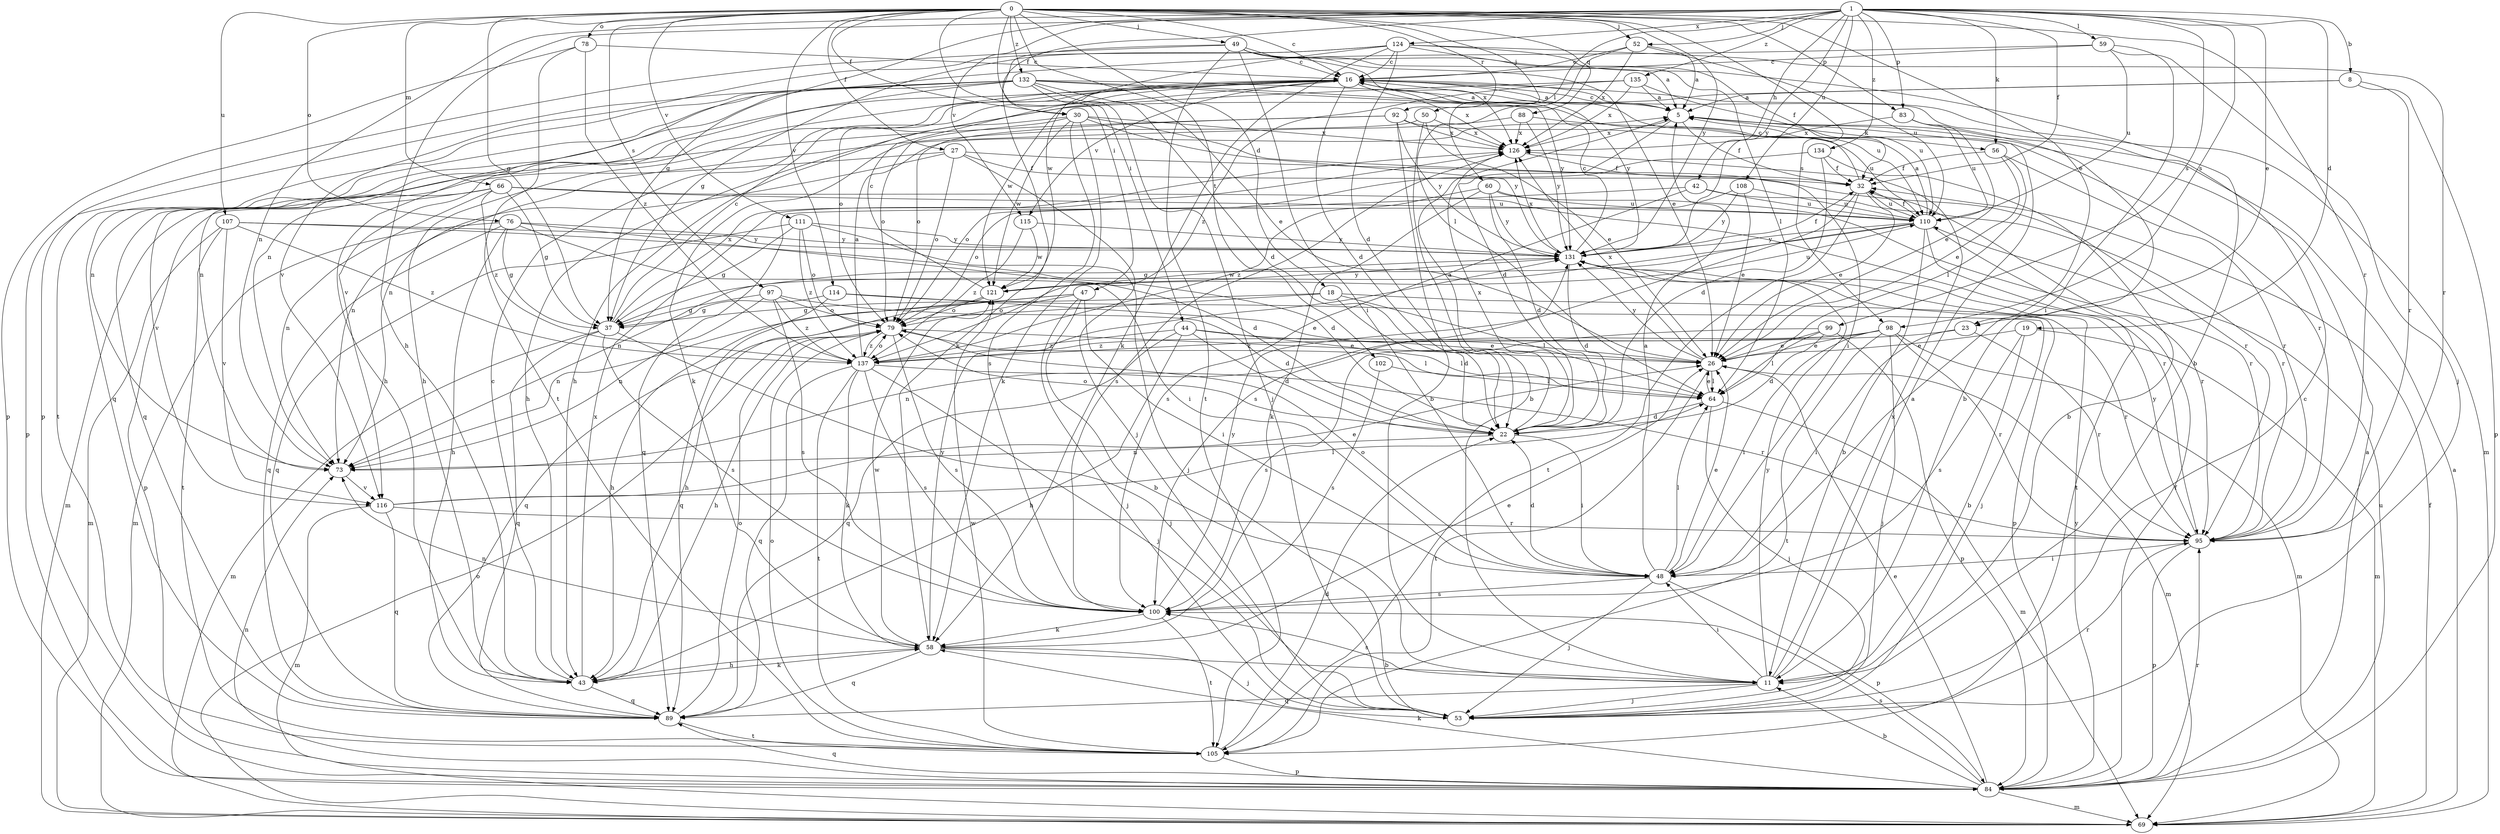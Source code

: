 strict digraph  {
0;
1;
5;
8;
11;
16;
18;
19;
22;
23;
26;
27;
30;
32;
37;
42;
43;
44;
47;
48;
49;
50;
52;
53;
56;
58;
59;
60;
64;
66;
69;
73;
76;
78;
79;
83;
84;
88;
89;
92;
95;
97;
98;
99;
100;
102;
105;
107;
108;
110;
111;
114;
115;
116;
121;
124;
126;
131;
132;
134;
135;
137;
0 -> 16  [label=c];
0 -> 18  [label=d];
0 -> 23  [label=e];
0 -> 27  [label=f];
0 -> 30  [label=f];
0 -> 37  [label=g];
0 -> 44  [label=i];
0 -> 47  [label=i];
0 -> 49  [label=j];
0 -> 50  [label=j];
0 -> 52  [label=j];
0 -> 66  [label=m];
0 -> 76  [label=o];
0 -> 78  [label=o];
0 -> 83  [label=p];
0 -> 88  [label=q];
0 -> 92  [label=r];
0 -> 95  [label=r];
0 -> 97  [label=s];
0 -> 98  [label=s];
0 -> 102  [label=t];
0 -> 107  [label=u];
0 -> 111  [label=v];
0 -> 114  [label=v];
0 -> 131  [label=y];
0 -> 132  [label=z];
1 -> 8  [label=b];
1 -> 19  [label=d];
1 -> 23  [label=e];
1 -> 30  [label=f];
1 -> 32  [label=f];
1 -> 37  [label=g];
1 -> 42  [label=h];
1 -> 43  [label=h];
1 -> 52  [label=j];
1 -> 56  [label=k];
1 -> 59  [label=l];
1 -> 60  [label=l];
1 -> 73  [label=n];
1 -> 83  [label=p];
1 -> 98  [label=s];
1 -> 99  [label=s];
1 -> 108  [label=u];
1 -> 115  [label=v];
1 -> 124  [label=x];
1 -> 131  [label=y];
1 -> 134  [label=z];
1 -> 135  [label=z];
5 -> 16  [label=c];
5 -> 22  [label=d];
5 -> 32  [label=f];
5 -> 56  [label=k];
5 -> 126  [label=x];
8 -> 5  [label=a];
8 -> 43  [label=h];
8 -> 84  [label=p];
8 -> 95  [label=r];
11 -> 5  [label=a];
11 -> 48  [label=i];
11 -> 53  [label=j];
11 -> 89  [label=q];
11 -> 100  [label=s];
11 -> 126  [label=x];
11 -> 131  [label=y];
16 -> 5  [label=a];
16 -> 22  [label=d];
16 -> 43  [label=h];
16 -> 69  [label=m];
16 -> 73  [label=n];
16 -> 115  [label=v];
16 -> 116  [label=v];
16 -> 121  [label=w];
16 -> 126  [label=x];
16 -> 131  [label=y];
18 -> 22  [label=d];
18 -> 37  [label=g];
18 -> 64  [label=l];
18 -> 89  [label=q];
18 -> 95  [label=r];
19 -> 11  [label=b];
19 -> 26  [label=e];
19 -> 69  [label=m];
19 -> 100  [label=s];
22 -> 5  [label=a];
22 -> 48  [label=i];
22 -> 73  [label=n];
22 -> 79  [label=o];
22 -> 126  [label=x];
23 -> 48  [label=i];
23 -> 95  [label=r];
23 -> 137  [label=z];
26 -> 64  [label=l];
26 -> 69  [label=m];
26 -> 105  [label=t];
26 -> 126  [label=x];
26 -> 131  [label=y];
27 -> 32  [label=f];
27 -> 53  [label=j];
27 -> 73  [label=n];
27 -> 79  [label=o];
27 -> 95  [label=r];
27 -> 116  [label=v];
30 -> 43  [label=h];
30 -> 48  [label=i];
30 -> 58  [label=k];
30 -> 79  [label=o];
30 -> 100  [label=s];
30 -> 121  [label=w];
30 -> 126  [label=x];
30 -> 131  [label=y];
32 -> 16  [label=c];
32 -> 26  [label=e];
32 -> 100  [label=s];
32 -> 105  [label=t];
32 -> 110  [label=u];
37 -> 16  [label=c];
37 -> 53  [label=j];
37 -> 69  [label=m];
37 -> 89  [label=q];
37 -> 100  [label=s];
37 -> 126  [label=x];
42 -> 79  [label=o];
42 -> 95  [label=r];
42 -> 100  [label=s];
42 -> 110  [label=u];
43 -> 16  [label=c];
43 -> 58  [label=k];
43 -> 89  [label=q];
43 -> 126  [label=x];
44 -> 22  [label=d];
44 -> 26  [label=e];
44 -> 43  [label=h];
44 -> 64  [label=l];
44 -> 89  [label=q];
44 -> 137  [label=z];
47 -> 11  [label=b];
47 -> 43  [label=h];
47 -> 48  [label=i];
47 -> 53  [label=j];
47 -> 73  [label=n];
47 -> 79  [label=o];
48 -> 5  [label=a];
48 -> 22  [label=d];
48 -> 26  [label=e];
48 -> 53  [label=j];
48 -> 64  [label=l];
48 -> 79  [label=o];
48 -> 84  [label=p];
48 -> 100  [label=s];
49 -> 5  [label=a];
49 -> 16  [label=c];
49 -> 26  [label=e];
49 -> 32  [label=f];
49 -> 48  [label=i];
49 -> 58  [label=k];
49 -> 84  [label=p];
49 -> 105  [label=t];
49 -> 126  [label=x];
50 -> 11  [label=b];
50 -> 26  [label=e];
50 -> 73  [label=n];
50 -> 126  [label=x];
52 -> 5  [label=a];
52 -> 16  [label=c];
52 -> 64  [label=l];
52 -> 110  [label=u];
52 -> 126  [label=x];
53 -> 16  [label=c];
53 -> 95  [label=r];
56 -> 26  [label=e];
56 -> 32  [label=f];
56 -> 64  [label=l];
56 -> 95  [label=r];
58 -> 11  [label=b];
58 -> 26  [label=e];
58 -> 43  [label=h];
58 -> 53  [label=j];
58 -> 73  [label=n];
58 -> 89  [label=q];
58 -> 121  [label=w];
58 -> 131  [label=y];
59 -> 16  [label=c];
59 -> 48  [label=i];
59 -> 53  [label=j];
59 -> 73  [label=n];
59 -> 110  [label=u];
60 -> 22  [label=d];
60 -> 58  [label=k];
60 -> 95  [label=r];
60 -> 110  [label=u];
60 -> 131  [label=y];
60 -> 137  [label=z];
64 -> 22  [label=d];
64 -> 26  [label=e];
64 -> 53  [label=j];
64 -> 69  [label=m];
66 -> 37  [label=g];
66 -> 69  [label=m];
66 -> 73  [label=n];
66 -> 84  [label=p];
66 -> 95  [label=r];
66 -> 110  [label=u];
66 -> 137  [label=z];
69 -> 5  [label=a];
69 -> 32  [label=f];
69 -> 79  [label=o];
73 -> 116  [label=v];
76 -> 22  [label=d];
76 -> 37  [label=g];
76 -> 43  [label=h];
76 -> 48  [label=i];
76 -> 69  [label=m];
76 -> 89  [label=q];
76 -> 131  [label=y];
78 -> 16  [label=c];
78 -> 84  [label=p];
78 -> 105  [label=t];
78 -> 137  [label=z];
79 -> 26  [label=e];
79 -> 43  [label=h];
79 -> 64  [label=l];
79 -> 100  [label=s];
79 -> 137  [label=z];
83 -> 11  [label=b];
83 -> 26  [label=e];
83 -> 110  [label=u];
83 -> 126  [label=x];
84 -> 5  [label=a];
84 -> 11  [label=b];
84 -> 26  [label=e];
84 -> 32  [label=f];
84 -> 58  [label=k];
84 -> 69  [label=m];
84 -> 73  [label=n];
84 -> 89  [label=q];
84 -> 95  [label=r];
84 -> 100  [label=s];
84 -> 110  [label=u];
84 -> 131  [label=y];
88 -> 58  [label=k];
88 -> 95  [label=r];
88 -> 126  [label=x];
88 -> 131  [label=y];
89 -> 79  [label=o];
89 -> 105  [label=t];
92 -> 11  [label=b];
92 -> 79  [label=o];
92 -> 89  [label=q];
92 -> 110  [label=u];
92 -> 126  [label=x];
92 -> 131  [label=y];
95 -> 48  [label=i];
95 -> 84  [label=p];
95 -> 131  [label=y];
97 -> 22  [label=d];
97 -> 37  [label=g];
97 -> 73  [label=n];
97 -> 79  [label=o];
97 -> 100  [label=s];
97 -> 137  [label=z];
98 -> 26  [label=e];
98 -> 48  [label=i];
98 -> 53  [label=j];
98 -> 69  [label=m];
98 -> 73  [label=n];
98 -> 95  [label=r];
98 -> 105  [label=t];
98 -> 137  [label=z];
99 -> 22  [label=d];
99 -> 26  [label=e];
99 -> 64  [label=l];
99 -> 84  [label=p];
99 -> 100  [label=s];
100 -> 58  [label=k];
100 -> 105  [label=t];
100 -> 131  [label=y];
102 -> 64  [label=l];
102 -> 100  [label=s];
105 -> 22  [label=d];
105 -> 79  [label=o];
105 -> 84  [label=p];
105 -> 121  [label=w];
107 -> 22  [label=d];
107 -> 69  [label=m];
107 -> 105  [label=t];
107 -> 116  [label=v];
107 -> 131  [label=y];
107 -> 137  [label=z];
108 -> 26  [label=e];
108 -> 89  [label=q];
108 -> 110  [label=u];
108 -> 131  [label=y];
110 -> 5  [label=a];
110 -> 11  [label=b];
110 -> 32  [label=f];
110 -> 37  [label=g];
110 -> 73  [label=n];
110 -> 95  [label=r];
110 -> 105  [label=t];
110 -> 131  [label=y];
111 -> 37  [label=g];
111 -> 53  [label=j];
111 -> 79  [label=o];
111 -> 89  [label=q];
111 -> 131  [label=y];
111 -> 137  [label=z];
114 -> 26  [label=e];
114 -> 37  [label=g];
114 -> 53  [label=j];
114 -> 89  [label=q];
115 -> 121  [label=w];
115 -> 131  [label=y];
115 -> 137  [label=z];
116 -> 26  [label=e];
116 -> 64  [label=l];
116 -> 69  [label=m];
116 -> 89  [label=q];
116 -> 95  [label=r];
121 -> 16  [label=c];
121 -> 43  [label=h];
121 -> 79  [label=o];
121 -> 110  [label=u];
121 -> 131  [label=y];
124 -> 11  [label=b];
124 -> 16  [label=c];
124 -> 22  [label=d];
124 -> 37  [label=g];
124 -> 58  [label=k];
124 -> 64  [label=l];
124 -> 95  [label=r];
124 -> 116  [label=v];
124 -> 121  [label=w];
126 -> 32  [label=f];
126 -> 100  [label=s];
131 -> 16  [label=c];
131 -> 22  [label=d];
131 -> 32  [label=f];
131 -> 84  [label=p];
131 -> 121  [label=w];
131 -> 126  [label=x];
132 -> 5  [label=a];
132 -> 22  [label=d];
132 -> 26  [label=e];
132 -> 43  [label=h];
132 -> 53  [label=j];
132 -> 73  [label=n];
132 -> 84  [label=p];
132 -> 89  [label=q];
132 -> 105  [label=t];
132 -> 110  [label=u];
132 -> 131  [label=y];
134 -> 11  [label=b];
134 -> 22  [label=d];
134 -> 32  [label=f];
134 -> 79  [label=o];
135 -> 5  [label=a];
135 -> 79  [label=o];
135 -> 110  [label=u];
135 -> 126  [label=x];
135 -> 137  [label=z];
137 -> 5  [label=a];
137 -> 53  [label=j];
137 -> 58  [label=k];
137 -> 79  [label=o];
137 -> 89  [label=q];
137 -> 95  [label=r];
137 -> 100  [label=s];
137 -> 105  [label=t];
}
